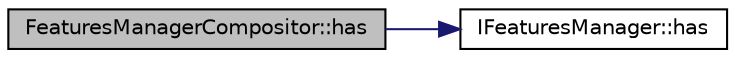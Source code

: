 digraph "FeaturesManagerCompositor::has"
{
 // LATEX_PDF_SIZE
  edge [fontname="Helvetica",fontsize="10",labelfontname="Helvetica",labelfontsize="10"];
  node [fontname="Helvetica",fontsize="10",shape=record];
  rankdir="LR";
  Node1 [label="FeaturesManagerCompositor::has",height=0.2,width=0.4,color="black", fillcolor="grey75", style="filled", fontcolor="black",tooltip=" "];
  Node1 -> Node2 [color="midnightblue",fontsize="10",style="solid",fontname="Helvetica"];
  Node2 [label="IFeaturesManager::has",height=0.2,width=0.4,color="black", fillcolor="white", style="filled",URL="$class_i_features_manager.html#a6b66b9464dd1b265404b6b5f34c3ce2a",tooltip=" "];
}
